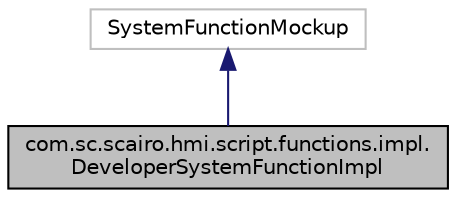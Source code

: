 digraph "com.sc.scairo.hmi.script.functions.impl.DeveloperSystemFunctionImpl"
{
 // LATEX_PDF_SIZE
  edge [fontname="Helvetica",fontsize="10",labelfontname="Helvetica",labelfontsize="10"];
  node [fontname="Helvetica",fontsize="10",shape=record];
  Node1 [label="com.sc.scairo.hmi.script.functions.impl.\lDeveloperSystemFunctionImpl",height=0.2,width=0.4,color="black", fillcolor="grey75", style="filled", fontcolor="black",tooltip=" "];
  Node2 -> Node1 [dir="back",color="midnightblue",fontsize="10",style="solid",fontname="Helvetica"];
  Node2 [label="SystemFunctionMockup",height=0.2,width=0.4,color="grey75", fillcolor="white", style="filled",tooltip=" "];
}
